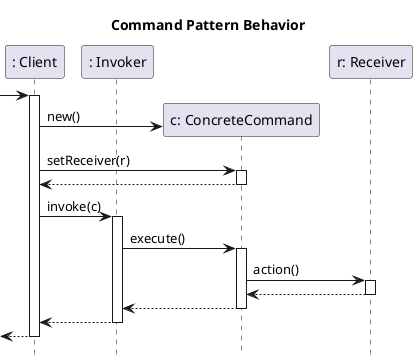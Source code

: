 @startuml

hide footbox
title Command Pattern Behavior

participant ": Client" as C
participant ": Invoker" as I

[-> C:
activate C
create "c: ConcreteCommand" as CC
C -> CC: new()
C -> CC: setReceiver(r)
activate CC
CC --> C
deactivate CC


participant "r: Receiver" as R

C -> I: invoke(c)
activate I
I -> CC: execute()
activate CC
CC -> R: action()
activate R
R --> CC
deactivate R
CC --> I
deactivate CC
I --> C
deactivate I

[<-- C:
deactivate C

@enduml
